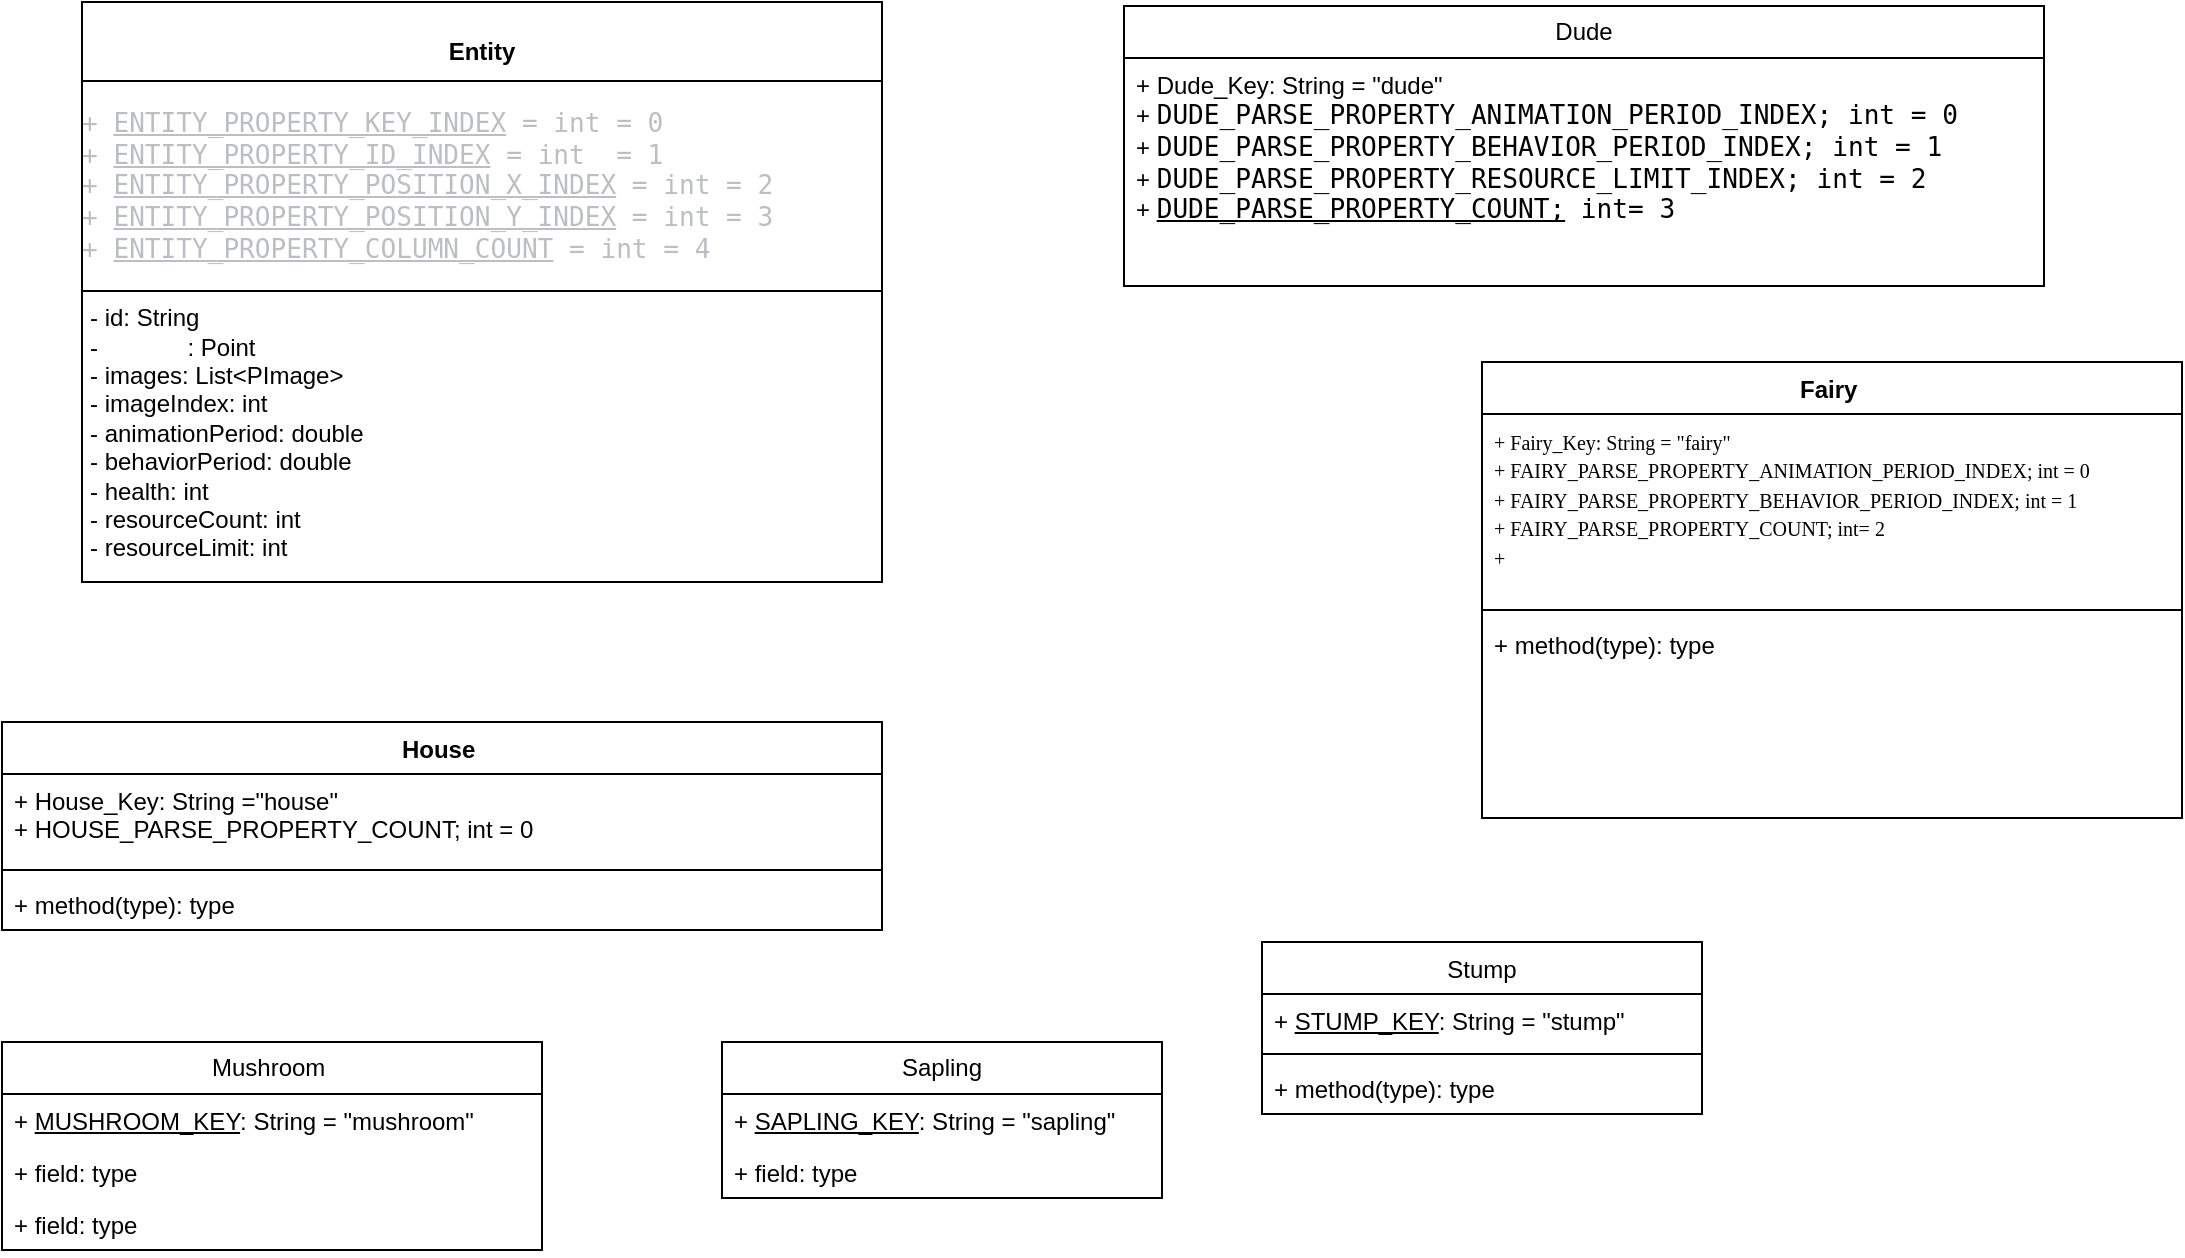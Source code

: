 <mxfile version="28.2.7">
  <diagram name="Page-1" id="qTB5eSI1FVin8D2gGtvA">
    <mxGraphModel dx="1846" dy="628" grid="1" gridSize="10" guides="1" tooltips="1" connect="1" arrows="1" fold="1" page="1" pageScale="1" pageWidth="850" pageHeight="1100" math="0" shadow="0">
      <root>
        <mxCell id="0" />
        <mxCell id="1" parent="0" />
        <mxCell id="ZIhCsaq1mVmUa6ejXg43-10" value="&lt;p style=&quot;margin:0px;margin-top:4px;text-align:center;&quot;&gt;&lt;span style=&quot;color: light-dark(rgb(0, 0, 0), rgb(255, 255, 255)); background-color: light-dark(#ffffff, var(--ge-dark-color, #121212));&quot;&gt;&lt;br&gt;&lt;b&gt;Entity&lt;/b&gt;&lt;/span&gt;&lt;/p&gt;&lt;hr size=&quot;1&quot; style=&quot;border-style:solid;&quot;&gt;&lt;div&gt;&lt;pre style=&quot;font-family: &amp;quot;JetBrains Mono&amp;quot;, monospace; font-size: 9.8pt;&quot;&gt;&lt;span style=&quot;color: light-dark(rgb(188, 190, 196), rgb(255, 255, 255));&quot;&gt;+ &lt;u&gt;ENTITY_PROPERTY_KEY_INDEX&lt;/u&gt; = int = 0 &lt;br&gt;+ &lt;u&gt;ENTITY_PROPERTY_ID_INDEX&lt;/u&gt; = int  = 1&lt;br&gt;+ &lt;u&gt;ENTITY_PROPERTY_POSITION_X_INDEX&lt;/u&gt; = int = 2 &lt;br&gt;+ &lt;u&gt;ENTITY_PROPERTY_POSITION_Y_INDEX&lt;/u&gt; = int = 3 &lt;br&gt;+ &lt;u&gt;ENTITY_PROPERTY_COLUMN_COUNT&lt;/u&gt; = int = 4 &lt;/span&gt;&lt;/pre&gt;&lt;/div&gt;&lt;hr size=&quot;1&quot; style=&quot;border-style:solid;&quot;&gt;&lt;p style=&quot;margin:0px;margin-left:4px;&quot;&gt;&lt;span style=&quot;color: light-dark(rgb(0, 0, 0), rgb(255, 255, 255)); background-color: light-dark(#ffffff, var(--ge-dark-color, #121212));&quot;&gt;- id: String&amp;nbsp;&lt;/span&gt;&lt;/p&gt;&lt;p style=&quot;margin:0px;margin-left:4px;&quot;&gt;&lt;span&gt;- &lt;font&gt;&lt;span style=&quot;caret-color: rgb(255, 255, 255);&quot;&gt;&lt;span style=&quot;color: light-dark(transparent, rgb(255, 255, 255));&quot;&gt;position&lt;/span&gt;: Point&amp;nbsp;&lt;/span&gt;&lt;/font&gt;&lt;/span&gt;&lt;/p&gt;&lt;p style=&quot;margin:0px;margin-left:4px;&quot;&gt;&lt;span style=&quot;background-color: light-dark(#ffffff, var(--ge-dark-color, #121212));&quot;&gt;- images: List&amp;lt;PImage&amp;gt;&amp;nbsp;&lt;/span&gt;&lt;/p&gt;&lt;p style=&quot;margin:0px;margin-left:4px;&quot;&gt;&lt;span style=&quot;background-color: light-dark(#ffffff, var(--ge-dark-color, #121212));&quot;&gt;- imageIndex: int &amp;nbsp;&lt;/span&gt;&lt;/p&gt;&lt;p style=&quot;margin:0px;margin-left:4px;&quot;&gt;&lt;span style=&quot;background-color: light-dark(#ffffff, var(--ge-dark-color, #121212));&quot;&gt;- animationPeriod: double&lt;/span&gt;&lt;/p&gt;&lt;p style=&quot;margin:0px;margin-left:4px;&quot;&gt;&lt;span style=&quot;background-color: light-dark(#ffffff, var(--ge-dark-color, #121212));&quot;&gt;- behaviorPeriod: double&lt;/span&gt;&lt;/p&gt;&lt;p style=&quot;margin:0px;margin-left:4px;&quot;&gt;&lt;span style=&quot;background-color: light-dark(#ffffff, var(--ge-dark-color, #121212));&quot;&gt;- health: int&amp;nbsp;&lt;/span&gt;&lt;/p&gt;&lt;p style=&quot;margin:0px;margin-left:4px;&quot;&gt;&lt;span style=&quot;background-color: light-dark(#ffffff, var(--ge-dark-color, #121212));&quot;&gt;- resourceCount: int&amp;nbsp;&lt;/span&gt;&lt;/p&gt;&lt;p style=&quot;margin:0px;margin-left:4px;&quot;&gt;&lt;span style=&quot;background-color: light-dark(#ffffff, var(--ge-dark-color, #121212));&quot;&gt;- resourceLimit: int&amp;nbsp;&lt;/span&gt;&lt;/p&gt;" style="verticalAlign=top;align=left;overflow=fill;html=1;whiteSpace=wrap;" parent="1" vertex="1">
          <mxGeometry x="-240" y="40" width="400" height="290" as="geometry" />
        </mxCell>
        <mxCell id="jma4vkrEHNdxFdAm8L6l-5" value="Dude" style="swimlane;fontStyle=0;childLayout=stackLayout;horizontal=1;startSize=26;fillColor=none;horizontalStack=0;resizeParent=1;resizeParentMax=0;resizeLast=0;collapsible=1;marginBottom=0;whiteSpace=wrap;html=1;" vertex="1" parent="1">
          <mxGeometry x="281" y="42" width="460" height="140" as="geometry" />
        </mxCell>
        <mxCell id="jma4vkrEHNdxFdAm8L6l-6" value="&lt;span style=&quot;background-color: light-dark(#ffffff, var(--ge-dark-color, #121212));&quot;&gt;+ Dude_Key: String = &quot;dude&quot;&lt;/span&gt;&lt;div&gt;&lt;span style=&quot;background-color: light-dark(#ffffff, var(--ge-dark-color, #121212));&quot;&gt;+&amp;nbsp;&lt;span style=&quot;font-family: &amp;quot;JetBrains Mono&amp;quot;, monospace; font-size: 9.8pt;&quot;&gt;DUDE_PARSE_PROPERTY_ANIMATION_PERIOD_INDEX; int&amp;nbsp;&lt;/span&gt;&lt;span style=&quot;font-family: &amp;quot;JetBrains Mono&amp;quot;, monospace; font-size: 9.8pt;&quot;&gt;=&amp;nbsp;&lt;/span&gt;&lt;span style=&quot;font-family: &amp;quot;JetBrains Mono&amp;quot;, monospace; font-size: 9.8pt;&quot;&gt;0&lt;/span&gt;&lt;/span&gt;&lt;div&gt;&lt;span style=&quot;background-color: light-dark(#ffffff, var(--ge-dark-color, #121212));&quot;&gt;&lt;span style=&quot;caret-color: rgba(0, 0, 0, 0);&quot;&gt;+&amp;nbsp;&lt;/span&gt;&lt;span style=&quot;font-family: &amp;quot;JetBrains Mono&amp;quot;, monospace; font-size: 9.8pt;&quot;&gt;DUDE_PARSE_PROPERTY_BEHAVIOR_PERIOD_INDEX; int&amp;nbsp;&lt;/span&gt;&lt;span style=&quot;font-family: &amp;quot;JetBrains Mono&amp;quot;, monospace; font-size: 9.8pt;&quot;&gt;=&amp;nbsp;&lt;/span&gt;&lt;span style=&quot;font-family: &amp;quot;JetBrains Mono&amp;quot;, monospace; font-size: 9.8pt;&quot;&gt;1&lt;/span&gt;&lt;/span&gt;&lt;/div&gt;&lt;div&gt;&lt;span style=&quot;background-color: light-dark(#ffffff, var(--ge-dark-color, #121212));&quot;&gt;&lt;span style=&quot;caret-color: rgba(0, 0, 0, 0);&quot;&gt;+&amp;nbsp;&lt;/span&gt;&lt;span style=&quot;font-family: &amp;quot;JetBrains Mono&amp;quot;, monospace; font-size: 9.8pt;&quot;&gt;DUDE_PARSE_PROPERTY_RESOURCE_LIMIT_INDEX; int&amp;nbsp;&lt;/span&gt;&lt;span style=&quot;font-family: &amp;quot;JetBrains Mono&amp;quot;, monospace; font-size: 9.8pt;&quot;&gt;=&amp;nbsp;&lt;/span&gt;&lt;span style=&quot;font-family: &amp;quot;JetBrains Mono&amp;quot;, monospace; font-size: 9.8pt;&quot;&gt;2&lt;/span&gt;&lt;/span&gt;&lt;/div&gt;&lt;div&gt;&lt;span style=&quot;background-color: light-dark(#ffffff, var(--ge-dark-color, #121212));&quot;&gt;&lt;span style=&quot;caret-color: rgba(0, 0, 0, 0);&quot;&gt;+&amp;nbsp;&lt;/span&gt;&lt;span style=&quot;font-family: &amp;quot;JetBrains Mono&amp;quot;, monospace; font-size: 9.8pt;&quot;&gt;&lt;u&gt;DUDE_PARSE_PROPERTY_COUNT;&lt;/u&gt;&amp;nbsp;int&lt;/span&gt;&lt;span style=&quot;font-family: &amp;quot;JetBrains Mono&amp;quot;, monospace; font-size: 9.8pt;&quot;&gt;=&amp;nbsp;&lt;/span&gt;&lt;span style=&quot;font-family: &amp;quot;JetBrains Mono&amp;quot;, monospace; font-size: 9.8pt;&quot;&gt;3&lt;/span&gt;&lt;/span&gt;&lt;/div&gt;&lt;div&gt;&lt;br&gt;&lt;/div&gt;&lt;div&gt;&lt;br&gt;&lt;/div&gt;&lt;/div&gt;" style="text;strokeColor=none;fillColor=none;align=left;verticalAlign=top;spacingLeft=4;spacingRight=4;overflow=hidden;rotatable=0;points=[[0,0.5],[1,0.5]];portConstraint=eastwest;whiteSpace=wrap;html=1;" vertex="1" parent="jma4vkrEHNdxFdAm8L6l-5">
          <mxGeometry y="26" width="460" height="114" as="geometry" />
        </mxCell>
        <mxCell id="jma4vkrEHNdxFdAm8L6l-9" value="Fairy&amp;nbsp;" style="swimlane;fontStyle=1;align=center;verticalAlign=top;childLayout=stackLayout;horizontal=1;startSize=26;horizontalStack=0;resizeParent=1;resizeParentMax=0;resizeLast=0;collapsible=1;marginBottom=0;whiteSpace=wrap;html=1;" vertex="1" parent="1">
          <mxGeometry x="460" y="220" width="350" height="228" as="geometry" />
        </mxCell>
        <mxCell id="jma4vkrEHNdxFdAm8L6l-10" value="&lt;span style=&quot;background-color: light-dark(#ffffff, var(--ge-dark-color, #121212));&quot;&gt;&lt;font style=&quot;font-size: 10px;&quot; face=&quot;Verdana&quot;&gt;+ Fairy_Key: String = &quot;fairy&quot;&amp;nbsp;&lt;/font&gt;&lt;/span&gt;&lt;div&gt;&lt;span style=&quot;background-color: light-dark(#ffffff, var(--ge-dark-color, #121212)); color: light-dark(rgb(0, 0, 0), rgb(255, 255, 255));&quot;&gt;&lt;font style=&quot;font-size: 10px;&quot; face=&quot;Verdana&quot;&gt;+&amp;nbsp;FAIRY_PARSE_PROPERTY_ANIMATION_PERIOD_INDEX; int&amp;nbsp;= 0&lt;/font&gt;&lt;/span&gt;&lt;/div&gt;&lt;div&gt;&lt;span style=&quot;background-color: light-dark(#ffffff, var(--ge-dark-color, #121212)); color: light-dark(rgb(0, 0, 0), rgb(255, 255, 255));&quot;&gt;&lt;font style=&quot;font-size: 10px;&quot; face=&quot;Verdana&quot;&gt;+&amp;nbsp;&lt;span&gt;FAIRY_PARSE_PROPERTY_BEHAVIOR_PERIOD_INDEX; int&amp;nbsp;&lt;/span&gt;&lt;span&gt;= &lt;/span&gt;&lt;span&gt;1&lt;/span&gt;&lt;/font&gt;&lt;/span&gt;&lt;/div&gt;&lt;div&gt;&lt;span style=&quot;background-color: light-dark(#ffffff, var(--ge-dark-color, #121212)); color: light-dark(rgb(0, 0, 0), rgb(255, 255, 255));&quot;&gt;&lt;font style=&quot;font-size: 10px;&quot; face=&quot;Verdana&quot;&gt;+&amp;nbsp;FAIRY_PARSE_PROPERTY_COUNT; int= 2&lt;/font&gt;&lt;/span&gt;&lt;/div&gt;&lt;div&gt;&lt;font style=&quot;font-size: 10px;&quot; face=&quot;Verdana&quot;&gt;+&amp;nbsp;&lt;/font&gt;&lt;/div&gt;" style="text;strokeColor=none;fillColor=none;align=left;verticalAlign=top;spacingLeft=4;spacingRight=4;overflow=hidden;rotatable=0;points=[[0,0.5],[1,0.5]];portConstraint=eastwest;whiteSpace=wrap;html=1;" vertex="1" parent="jma4vkrEHNdxFdAm8L6l-9">
          <mxGeometry y="26" width="350" height="94" as="geometry" />
        </mxCell>
        <mxCell id="jma4vkrEHNdxFdAm8L6l-11" value="" style="line;strokeWidth=1;fillColor=none;align=left;verticalAlign=middle;spacingTop=-1;spacingLeft=3;spacingRight=3;rotatable=0;labelPosition=right;points=[];portConstraint=eastwest;strokeColor=inherit;" vertex="1" parent="jma4vkrEHNdxFdAm8L6l-9">
          <mxGeometry y="120" width="350" height="8" as="geometry" />
        </mxCell>
        <mxCell id="jma4vkrEHNdxFdAm8L6l-12" value="+ method(type): type" style="text;strokeColor=none;fillColor=none;align=left;verticalAlign=top;spacingLeft=4;spacingRight=4;overflow=hidden;rotatable=0;points=[[0,0.5],[1,0.5]];portConstraint=eastwest;whiteSpace=wrap;html=1;" vertex="1" parent="jma4vkrEHNdxFdAm8L6l-9">
          <mxGeometry y="128" width="350" height="100" as="geometry" />
        </mxCell>
        <mxCell id="jma4vkrEHNdxFdAm8L6l-13" value="House&amp;nbsp;" style="swimlane;fontStyle=1;align=center;verticalAlign=top;childLayout=stackLayout;horizontal=1;startSize=26;horizontalStack=0;resizeParent=1;resizeParentMax=0;resizeLast=0;collapsible=1;marginBottom=0;whiteSpace=wrap;html=1;" vertex="1" parent="1">
          <mxGeometry x="-280" y="400" width="440" height="104" as="geometry" />
        </mxCell>
        <mxCell id="jma4vkrEHNdxFdAm8L6l-14" value="+ House_Key: String =&quot;house&quot;&lt;div&gt;+ HOUSE_PARSE_PROPERTY_COUNT; int = 0&amp;nbsp;&lt;/div&gt;" style="text;strokeColor=none;fillColor=none;align=left;verticalAlign=top;spacingLeft=4;spacingRight=4;overflow=hidden;rotatable=0;points=[[0,0.5],[1,0.5]];portConstraint=eastwest;whiteSpace=wrap;html=1;" vertex="1" parent="jma4vkrEHNdxFdAm8L6l-13">
          <mxGeometry y="26" width="440" height="44" as="geometry" />
        </mxCell>
        <mxCell id="jma4vkrEHNdxFdAm8L6l-15" value="" style="line;strokeWidth=1;fillColor=none;align=left;verticalAlign=middle;spacingTop=-1;spacingLeft=3;spacingRight=3;rotatable=0;labelPosition=right;points=[];portConstraint=eastwest;strokeColor=inherit;" vertex="1" parent="jma4vkrEHNdxFdAm8L6l-13">
          <mxGeometry y="70" width="440" height="8" as="geometry" />
        </mxCell>
        <mxCell id="jma4vkrEHNdxFdAm8L6l-16" value="+ method(type): type" style="text;strokeColor=none;fillColor=none;align=left;verticalAlign=top;spacingLeft=4;spacingRight=4;overflow=hidden;rotatable=0;points=[[0,0.5],[1,0.5]];portConstraint=eastwest;whiteSpace=wrap;html=1;" vertex="1" parent="jma4vkrEHNdxFdAm8L6l-13">
          <mxGeometry y="78" width="440" height="26" as="geometry" />
        </mxCell>
        <mxCell id="jma4vkrEHNdxFdAm8L6l-17" value="Mushroom&amp;nbsp;" style="swimlane;fontStyle=0;childLayout=stackLayout;horizontal=1;startSize=26;fillColor=none;horizontalStack=0;resizeParent=1;resizeParentMax=0;resizeLast=0;collapsible=1;marginBottom=0;whiteSpace=wrap;html=1;" vertex="1" parent="1">
          <mxGeometry x="-280" y="560" width="270" height="104" as="geometry" />
        </mxCell>
        <mxCell id="jma4vkrEHNdxFdAm8L6l-18" value="+ &lt;u&gt;MUSHROOM_KEY&lt;/u&gt;: String = &quot;mushroom&quot;" style="text;strokeColor=none;fillColor=none;align=left;verticalAlign=top;spacingLeft=4;spacingRight=4;overflow=hidden;rotatable=0;points=[[0,0.5],[1,0.5]];portConstraint=eastwest;whiteSpace=wrap;html=1;" vertex="1" parent="jma4vkrEHNdxFdAm8L6l-17">
          <mxGeometry y="26" width="270" height="26" as="geometry" />
        </mxCell>
        <mxCell id="jma4vkrEHNdxFdAm8L6l-19" value="+ field: type" style="text;strokeColor=none;fillColor=none;align=left;verticalAlign=top;spacingLeft=4;spacingRight=4;overflow=hidden;rotatable=0;points=[[0,0.5],[1,0.5]];portConstraint=eastwest;whiteSpace=wrap;html=1;" vertex="1" parent="jma4vkrEHNdxFdAm8L6l-17">
          <mxGeometry y="52" width="270" height="26" as="geometry" />
        </mxCell>
        <mxCell id="jma4vkrEHNdxFdAm8L6l-20" value="+ field: type" style="text;strokeColor=none;fillColor=none;align=left;verticalAlign=top;spacingLeft=4;spacingRight=4;overflow=hidden;rotatable=0;points=[[0,0.5],[1,0.5]];portConstraint=eastwest;whiteSpace=wrap;html=1;" vertex="1" parent="jma4vkrEHNdxFdAm8L6l-17">
          <mxGeometry y="78" width="270" height="26" as="geometry" />
        </mxCell>
        <mxCell id="jma4vkrEHNdxFdAm8L6l-21" value="Sapling" style="swimlane;fontStyle=0;childLayout=stackLayout;horizontal=1;startSize=26;fillColor=none;horizontalStack=0;resizeParent=1;resizeParentMax=0;resizeLast=0;collapsible=1;marginBottom=0;whiteSpace=wrap;html=1;" vertex="1" parent="1">
          <mxGeometry x="80" y="560" width="220" height="78" as="geometry" />
        </mxCell>
        <mxCell id="jma4vkrEHNdxFdAm8L6l-23" value="+ &lt;u&gt;SAPLING_KEY&lt;/u&gt;: String = &quot;sapling&quot;" style="text;strokeColor=none;fillColor=none;align=left;verticalAlign=top;spacingLeft=4;spacingRight=4;overflow=hidden;rotatable=0;points=[[0,0.5],[1,0.5]];portConstraint=eastwest;whiteSpace=wrap;html=1;" vertex="1" parent="jma4vkrEHNdxFdAm8L6l-21">
          <mxGeometry y="26" width="220" height="26" as="geometry" />
        </mxCell>
        <mxCell id="jma4vkrEHNdxFdAm8L6l-24" value="+ field: type" style="text;strokeColor=none;fillColor=none;align=left;verticalAlign=top;spacingLeft=4;spacingRight=4;overflow=hidden;rotatable=0;points=[[0,0.5],[1,0.5]];portConstraint=eastwest;whiteSpace=wrap;html=1;" vertex="1" parent="jma4vkrEHNdxFdAm8L6l-21">
          <mxGeometry y="52" width="220" height="26" as="geometry" />
        </mxCell>
        <mxCell id="jma4vkrEHNdxFdAm8L6l-25" value="&lt;span style=&quot;font-weight: normal;&quot;&gt;Stump&lt;/span&gt;" style="swimlane;fontStyle=1;align=center;verticalAlign=top;childLayout=stackLayout;horizontal=1;startSize=26;horizontalStack=0;resizeParent=1;resizeParentMax=0;resizeLast=0;collapsible=1;marginBottom=0;whiteSpace=wrap;html=1;" vertex="1" parent="1">
          <mxGeometry x="350" y="510" width="220" height="86" as="geometry" />
        </mxCell>
        <mxCell id="jma4vkrEHNdxFdAm8L6l-26" value="+ &lt;u&gt;STUMP_KEY&lt;/u&gt;: String = &quot;stump&quot;" style="text;strokeColor=none;fillColor=none;align=left;verticalAlign=top;spacingLeft=4;spacingRight=4;overflow=hidden;rotatable=0;points=[[0,0.5],[1,0.5]];portConstraint=eastwest;whiteSpace=wrap;html=1;" vertex="1" parent="jma4vkrEHNdxFdAm8L6l-25">
          <mxGeometry y="26" width="220" height="26" as="geometry" />
        </mxCell>
        <mxCell id="jma4vkrEHNdxFdAm8L6l-27" value="" style="line;strokeWidth=1;fillColor=none;align=left;verticalAlign=middle;spacingTop=-1;spacingLeft=3;spacingRight=3;rotatable=0;labelPosition=right;points=[];portConstraint=eastwest;strokeColor=inherit;" vertex="1" parent="jma4vkrEHNdxFdAm8L6l-25">
          <mxGeometry y="52" width="220" height="8" as="geometry" />
        </mxCell>
        <mxCell id="jma4vkrEHNdxFdAm8L6l-28" value="+ method(type): type" style="text;strokeColor=none;fillColor=none;align=left;verticalAlign=top;spacingLeft=4;spacingRight=4;overflow=hidden;rotatable=0;points=[[0,0.5],[1,0.5]];portConstraint=eastwest;whiteSpace=wrap;html=1;" vertex="1" parent="jma4vkrEHNdxFdAm8L6l-25">
          <mxGeometry y="60" width="220" height="26" as="geometry" />
        </mxCell>
      </root>
    </mxGraphModel>
  </diagram>
</mxfile>
